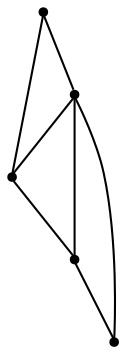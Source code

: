 graph {
  node [shape=point,comment="{\"directed\":false,\"doi\":\"10.1007/978-3-031-49272-3_19\",\"figure\":\"1 (1)\"}"]

  v0 [pos="416.54136693982946,1152.8362787451172"]
  v1 [pos="416.54136693982946,1278.8548963626863"]
  v2 [pos="290.5212684503652,1152.8362787451172"]
  v3 [pos="353.5313176950973,1341.8641415838324"]
  v4 [pos="290.5212684503652,1278.8548963626863"]

  v0 -- v1 [id="-1",pos="416.54136693982946,1152.8362787451172 416.54136693982946,1278.8548963626863 416.54136693982946,1278.8548963626863 416.54136693982946,1278.8548963626863"]
  v4 -- v1 [id="-2",pos="290.5212684503652,1278.8548963626863 416.54136693982946,1278.8548963626863 416.54136693982946,1278.8548963626863 416.54136693982946,1278.8548963626863"]
  v4 -- v3 [id="-3",pos="290.5212684503652,1278.8548963626863 353.5313176950973,1341.8641415838324 353.5313176950973,1341.8641415838324 353.5313176950973,1341.8641415838324"]
  v2 -- v4 [id="-4",pos="290.5212684503652,1152.8362787451172 290.5212684503652,1278.8548963626863 290.5212684503652,1278.8548963626863 290.5212684503652,1278.8548963626863"]
  v2 -- v0 [id="-5",pos="290.5212684503652,1152.8362787451172 416.54136693982946,1152.8362787451172 416.54136693982946,1152.8362787451172 416.54136693982946,1152.8362787451172"]
  v3 -- v1 [id="-6",pos="353.5313176950973,1341.8641415838324 416.54136693982946,1278.8548963626863 416.54136693982946,1278.8548963626863 416.54136693982946,1278.8548963626863"]
  v1 -- v2 [id="-7",pos="416.54136693982946,1278.8548963626863 290.5212684503652,1152.8362787451172 290.5212684503652,1152.8362787451172 290.5212684503652,1152.8362787451172"]
}